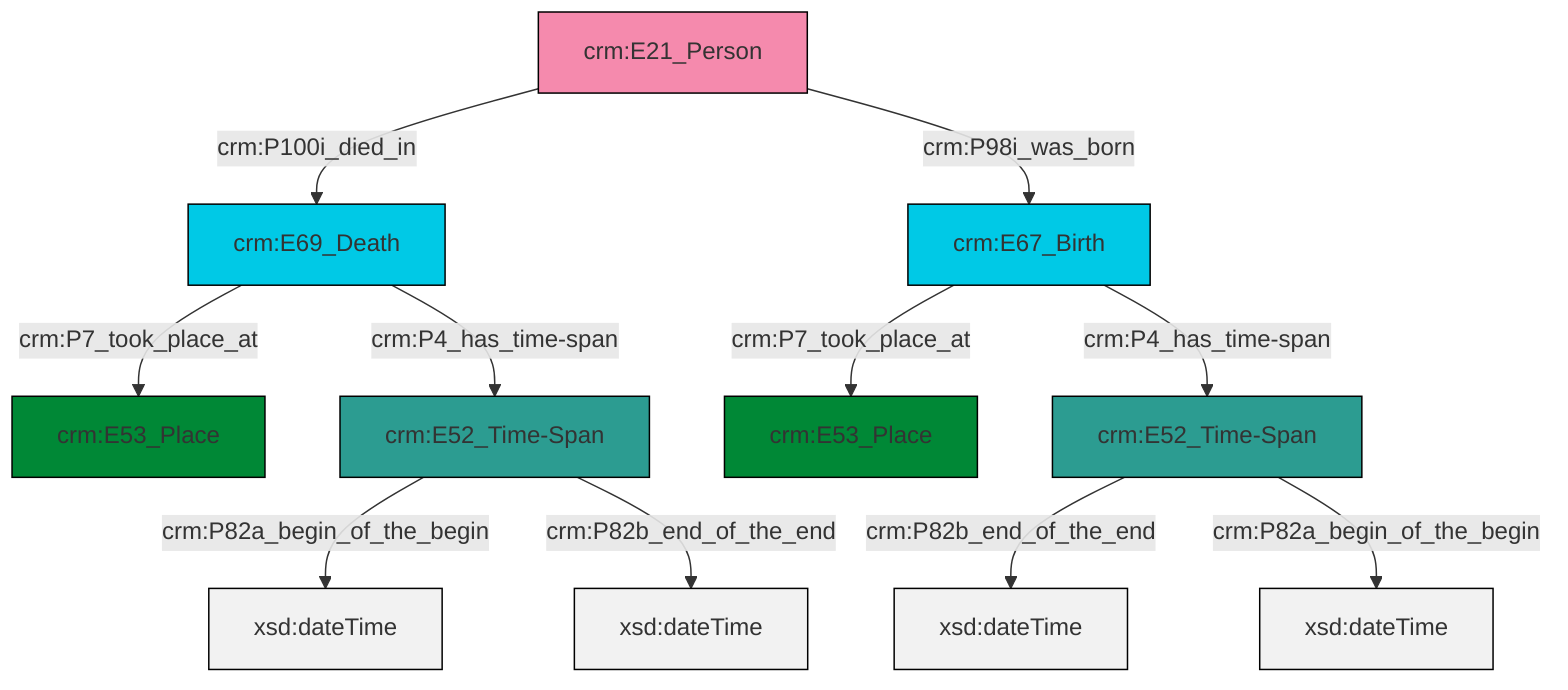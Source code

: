graph TD
classDef Literal fill:#f2f2f2,stroke:#000000;
classDef CRM_Entity fill:#FFFFFF,stroke:#000000;
classDef Temporal_Entity fill:#00C9E6, stroke:#000000;
classDef Type fill:#E18312, stroke:#000000;
classDef Time-Span fill:#2C9C91, stroke:#000000;
classDef Appellation fill:#FFEB7F, stroke:#000000;
classDef Place fill:#008836, stroke:#000000;
classDef Persistent_Item fill:#B266B2, stroke:#000000;
classDef Conceptual_Object fill:#FFD700, stroke:#000000;
classDef Physical_Thing fill:#D2B48C, stroke:#000000;
classDef Actor fill:#f58aad, stroke:#000000;
classDef PC_Classes fill:#4ce600, stroke:#000000;
classDef Multi fill:#cccccc,stroke:#000000;

2["crm:E52_Time-Span"]:::Time-Span -->|crm:P82b_end_of_the_end| 4[xsd:dateTime]:::Literal
2["crm:E52_Time-Span"]:::Time-Span -->|crm:P82a_begin_of_the_begin| 5[xsd:dateTime]:::Literal
6["crm:E67_Birth"]:::Temporal_Entity -->|crm:P7_took_place_at| 7["crm:E53_Place"]:::Place
8["crm:E52_Time-Span"]:::Time-Span -->|crm:P82a_begin_of_the_begin| 9[xsd:dateTime]:::Literal
8["crm:E52_Time-Span"]:::Time-Span -->|crm:P82b_end_of_the_end| 12[xsd:dateTime]:::Literal
6["crm:E67_Birth"]:::Temporal_Entity -->|crm:P4_has_time-span| 2["crm:E52_Time-Span"]:::Time-Span
13["crm:E69_Death"]:::Temporal_Entity -->|crm:P4_has_time-span| 8["crm:E52_Time-Span"]:::Time-Span
10["crm:E21_Person"]:::Actor -->|crm:P100i_died_in| 13["crm:E69_Death"]:::Temporal_Entity
10["crm:E21_Person"]:::Actor -->|crm:P98i_was_born| 6["crm:E67_Birth"]:::Temporal_Entity
13["crm:E69_Death"]:::Temporal_Entity -->|crm:P7_took_place_at| 0["crm:E53_Place"]:::Place